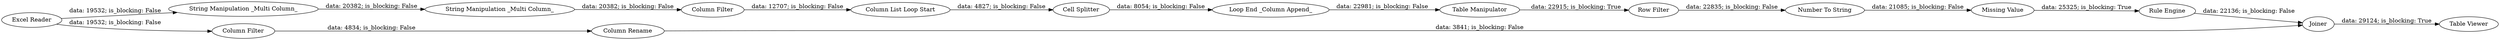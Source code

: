digraph {
	"8783303849244067470_8" [label="Column Filter"]
	"8783303849244067470_52" [label=Joiner]
	"8783303849244067470_47" [label="Table Manipulator"]
	"8783303849244067470_10" [label="Column List Loop Start"]
	"8783303849244067470_50" [label="Number To String"]
	"8783303849244067470_1" [label="Excel Reader"]
	"8783303849244067470_46" [label="Loop End _Column Append_"]
	"8783303849244067470_48" [label="Row Filter"]
	"8783303849244067470_2" [label="String Manipulation _Multi Column_"]
	"8783303849244067470_9" [label="Cell Splitter"]
	"8783303849244067470_3" [label="String Manipulation _Multi Column_"]
	"8783303849244067470_49" [label="Rule Engine"]
	"8783303849244067470_51" [label="Missing Value"]
	"8783303849244067470_40" [label="Column Rename"]
	"8783303849244067470_53" [label="Table Viewer"]
	"8783303849244067470_38" [label="Column Filter"]
	"8783303849244067470_1" -> "8783303849244067470_2" [label="data: 19532; is_blocking: False"]
	"8783303849244067470_2" -> "8783303849244067470_3" [label="data: 20382; is_blocking: False"]
	"8783303849244067470_46" -> "8783303849244067470_47" [label="data: 22981; is_blocking: False"]
	"8783303849244067470_10" -> "8783303849244067470_9" [label="data: 4827; is_blocking: False"]
	"8783303849244067470_40" -> "8783303849244067470_52" [label="data: 3841; is_blocking: False"]
	"8783303849244067470_49" -> "8783303849244067470_52" [label="data: 22136; is_blocking: False"]
	"8783303849244067470_47" -> "8783303849244067470_48" [label="data: 22915; is_blocking: True"]
	"8783303849244067470_1" -> "8783303849244067470_38" [label="data: 19532; is_blocking: False"]
	"8783303849244067470_8" -> "8783303849244067470_10" [label="data: 12707; is_blocking: False"]
	"8783303849244067470_52" -> "8783303849244067470_53" [label="data: 29124; is_blocking: True"]
	"8783303849244067470_9" -> "8783303849244067470_46" [label="data: 8054; is_blocking: False"]
	"8783303849244067470_51" -> "8783303849244067470_49" [label="data: 25325; is_blocking: True"]
	"8783303849244067470_3" -> "8783303849244067470_8" [label="data: 20382; is_blocking: False"]
	"8783303849244067470_48" -> "8783303849244067470_50" [label="data: 22835; is_blocking: False"]
	"8783303849244067470_38" -> "8783303849244067470_40" [label="data: 4834; is_blocking: False"]
	"8783303849244067470_50" -> "8783303849244067470_51" [label="data: 21085; is_blocking: False"]
	rankdir=LR
}
